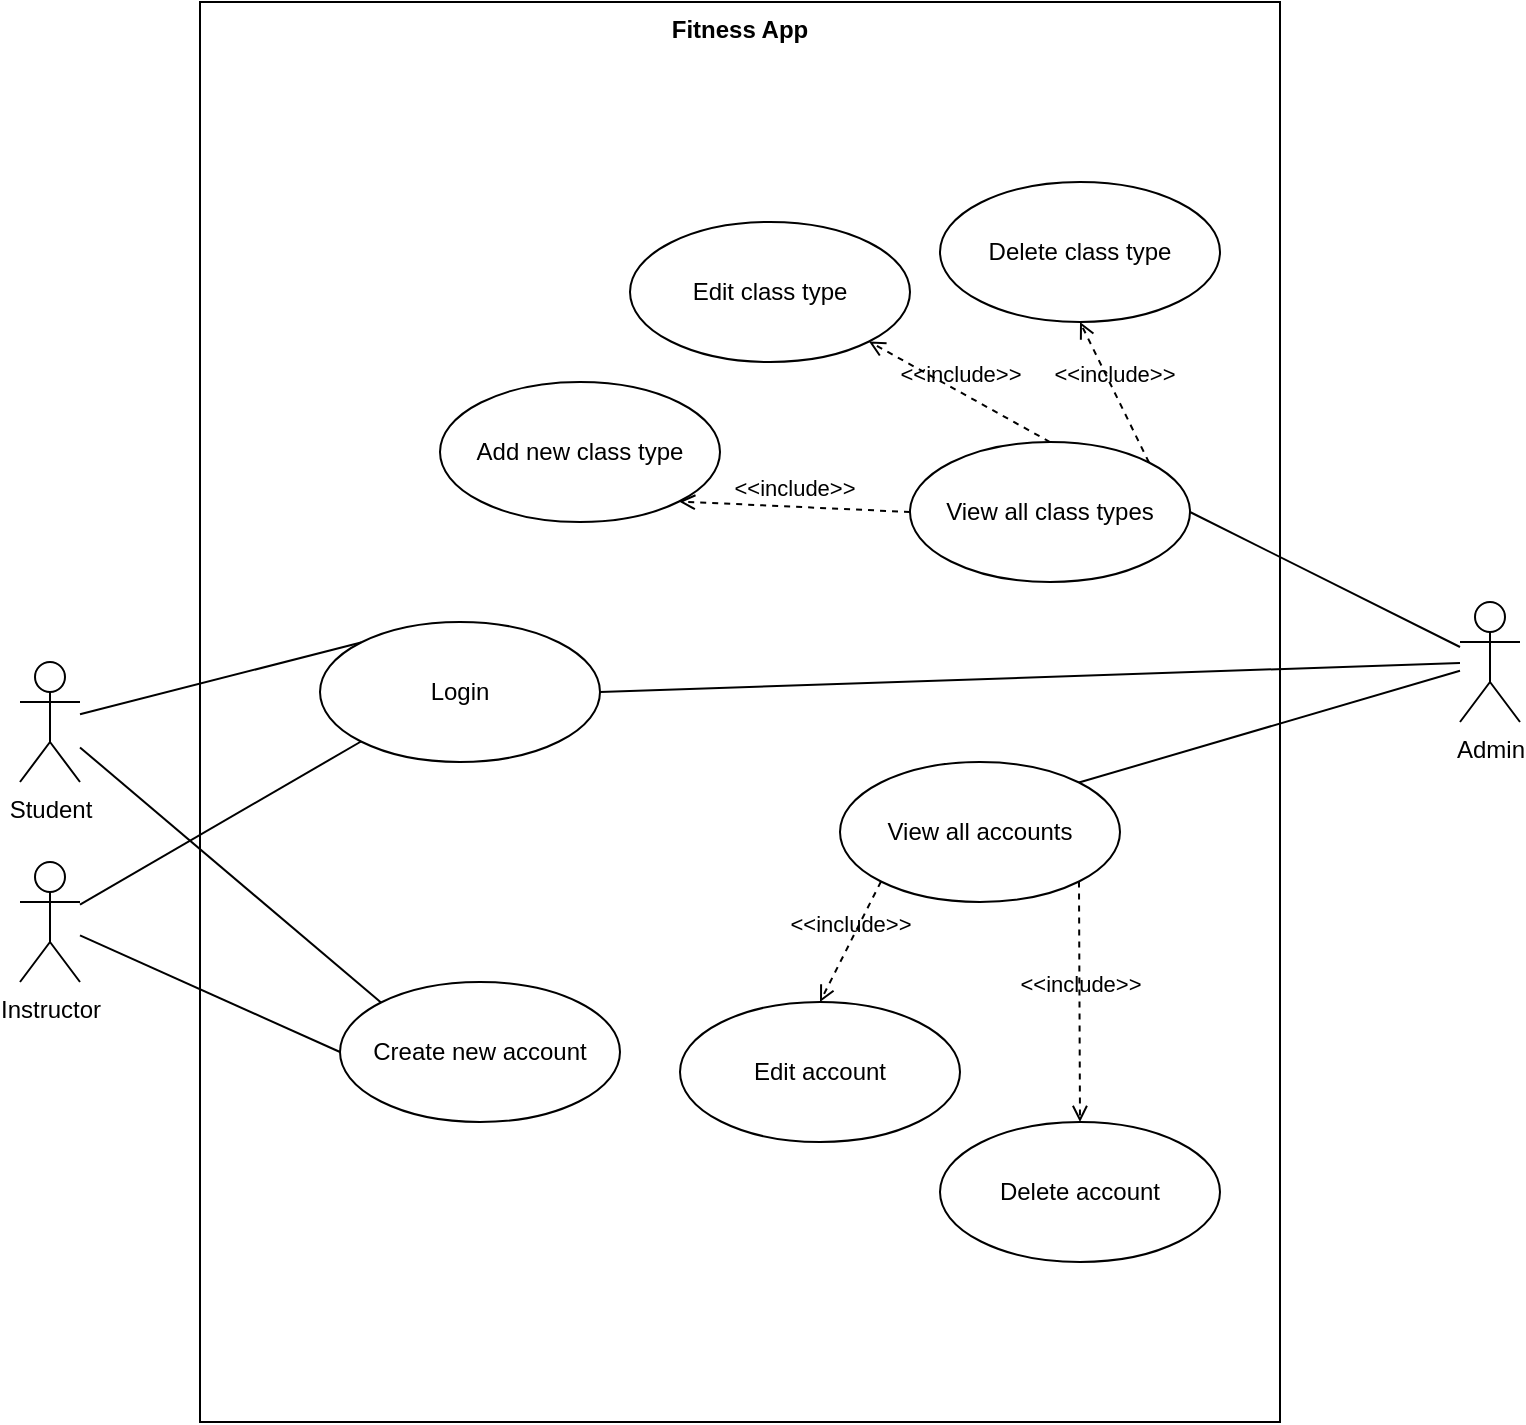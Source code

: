 <mxfile version="15.5.1" type="github">
  <diagram id="MQEOpicp6DECrAetcpWv" name="Page-1">
    <mxGraphModel dx="1278" dy="1679" grid="1" gridSize="10" guides="1" tooltips="1" connect="1" arrows="1" fold="1" page="1" pageScale="1" pageWidth="850" pageHeight="1100" math="0" shadow="0">
      <root>
        <mxCell id="0" />
        <mxCell id="1" parent="0" />
        <mxCell id="frlFuFXN8gr5Wu0OnyQn-2" value="Fitness App" style="shape=rect;html=1;verticalAlign=top;fontStyle=1;whiteSpace=wrap;align=center;" vertex="1" parent="1">
          <mxGeometry x="140" y="-150" width="540" height="710" as="geometry" />
        </mxCell>
        <mxCell id="frlFuFXN8gr5Wu0OnyQn-3" value="Login" style="ellipse;whiteSpace=wrap;html=1;" vertex="1" parent="1">
          <mxGeometry x="200" y="160" width="140" height="70" as="geometry" />
        </mxCell>
        <mxCell id="frlFuFXN8gr5Wu0OnyQn-4" value="Create new account" style="ellipse;whiteSpace=wrap;html=1;" vertex="1" parent="1">
          <mxGeometry x="210" y="340" width="140" height="70" as="geometry" />
        </mxCell>
        <mxCell id="frlFuFXN8gr5Wu0OnyQn-5" value="View all accounts" style="ellipse;whiteSpace=wrap;html=1;" vertex="1" parent="1">
          <mxGeometry x="460" y="230" width="140" height="70" as="geometry" />
        </mxCell>
        <mxCell id="frlFuFXN8gr5Wu0OnyQn-6" style="edgeStyle=orthogonalEdgeStyle;rounded=0;orthogonalLoop=1;jettySize=auto;html=1;exitX=0.5;exitY=1;exitDx=0;exitDy=0;" edge="1" parent="1" source="frlFuFXN8gr5Wu0OnyQn-5" target="frlFuFXN8gr5Wu0OnyQn-5">
          <mxGeometry relative="1" as="geometry" />
        </mxCell>
        <mxCell id="frlFuFXN8gr5Wu0OnyQn-7" value="Edit account" style="ellipse;whiteSpace=wrap;html=1;" vertex="1" parent="1">
          <mxGeometry x="380" y="350" width="140" height="70" as="geometry" />
        </mxCell>
        <mxCell id="frlFuFXN8gr5Wu0OnyQn-8" value="Delete account" style="ellipse;whiteSpace=wrap;html=1;" vertex="1" parent="1">
          <mxGeometry x="510" y="410" width="140" height="70" as="geometry" />
        </mxCell>
        <mxCell id="frlFuFXN8gr5Wu0OnyQn-9" value="View all class types" style="ellipse;whiteSpace=wrap;html=1;" vertex="1" parent="1">
          <mxGeometry x="495" y="70" width="140" height="70" as="geometry" />
        </mxCell>
        <mxCell id="frlFuFXN8gr5Wu0OnyQn-10" value="Add new class type" style="ellipse;whiteSpace=wrap;html=1;" vertex="1" parent="1">
          <mxGeometry x="260" y="40" width="140" height="70" as="geometry" />
        </mxCell>
        <mxCell id="frlFuFXN8gr5Wu0OnyQn-11" value="Edit class type" style="ellipse;whiteSpace=wrap;html=1;" vertex="1" parent="1">
          <mxGeometry x="355" y="-40" width="140" height="70" as="geometry" />
        </mxCell>
        <mxCell id="frlFuFXN8gr5Wu0OnyQn-12" value="Delete class type" style="ellipse;whiteSpace=wrap;html=1;" vertex="1" parent="1">
          <mxGeometry x="510" y="-60" width="140" height="70" as="geometry" />
        </mxCell>
        <mxCell id="frlFuFXN8gr5Wu0OnyQn-13" value="&amp;lt;&amp;lt;include&amp;gt;&amp;gt;" style="edgeStyle=none;html=1;endArrow=open;verticalAlign=bottom;dashed=1;labelBackgroundColor=none;rounded=0;entryX=1;entryY=1;entryDx=0;entryDy=0;exitX=0.5;exitY=0;exitDx=0;exitDy=0;" edge="1" parent="1" source="frlFuFXN8gr5Wu0OnyQn-9" target="frlFuFXN8gr5Wu0OnyQn-11">
          <mxGeometry width="160" relative="1" as="geometry">
            <mxPoint x="340" y="120" as="sourcePoint" />
            <mxPoint x="500" y="120" as="targetPoint" />
          </mxGeometry>
        </mxCell>
        <mxCell id="frlFuFXN8gr5Wu0OnyQn-15" value="&amp;lt;&amp;lt;include&amp;gt;&amp;gt;" style="edgeStyle=none;html=1;endArrow=open;verticalAlign=bottom;dashed=1;labelBackgroundColor=none;rounded=0;exitX=0;exitY=0.5;exitDx=0;exitDy=0;entryX=1;entryY=1;entryDx=0;entryDy=0;" edge="1" parent="1" source="frlFuFXN8gr5Wu0OnyQn-9" target="frlFuFXN8gr5Wu0OnyQn-10">
          <mxGeometry width="160" relative="1" as="geometry">
            <mxPoint x="340" y="120" as="sourcePoint" />
            <mxPoint x="500" y="120" as="targetPoint" />
          </mxGeometry>
        </mxCell>
        <mxCell id="frlFuFXN8gr5Wu0OnyQn-16" value="&amp;lt;&amp;lt;include&amp;gt;&amp;gt;" style="edgeStyle=none;html=1;endArrow=open;verticalAlign=bottom;dashed=1;labelBackgroundColor=none;rounded=0;exitX=1;exitY=0;exitDx=0;exitDy=0;entryX=0.5;entryY=1;entryDx=0;entryDy=0;" edge="1" parent="1" source="frlFuFXN8gr5Wu0OnyQn-9" target="frlFuFXN8gr5Wu0OnyQn-12">
          <mxGeometry width="160" relative="1" as="geometry">
            <mxPoint x="340" y="120" as="sourcePoint" />
            <mxPoint x="500" y="120" as="targetPoint" />
          </mxGeometry>
        </mxCell>
        <mxCell id="frlFuFXN8gr5Wu0OnyQn-17" value="&amp;lt;&amp;lt;include&amp;gt;&amp;gt;" style="edgeStyle=none;html=1;endArrow=open;verticalAlign=bottom;dashed=1;labelBackgroundColor=none;rounded=0;entryX=0.5;entryY=0;entryDx=0;entryDy=0;exitX=0;exitY=1;exitDx=0;exitDy=0;" edge="1" parent="1" source="frlFuFXN8gr5Wu0OnyQn-5" target="frlFuFXN8gr5Wu0OnyQn-7">
          <mxGeometry width="160" relative="1" as="geometry">
            <mxPoint x="340" y="210" as="sourcePoint" />
            <mxPoint x="500" y="210" as="targetPoint" />
          </mxGeometry>
        </mxCell>
        <mxCell id="frlFuFXN8gr5Wu0OnyQn-18" value="&amp;lt;&amp;lt;include&amp;gt;&amp;gt;" style="edgeStyle=none;html=1;endArrow=open;verticalAlign=bottom;dashed=1;labelBackgroundColor=none;rounded=0;entryX=0.5;entryY=0;entryDx=0;entryDy=0;exitX=1;exitY=1;exitDx=0;exitDy=0;" edge="1" parent="1" source="frlFuFXN8gr5Wu0OnyQn-5" target="frlFuFXN8gr5Wu0OnyQn-8">
          <mxGeometry width="160" relative="1" as="geometry">
            <mxPoint x="340" y="210" as="sourcePoint" />
            <mxPoint x="500" y="210" as="targetPoint" />
          </mxGeometry>
        </mxCell>
        <mxCell id="frlFuFXN8gr5Wu0OnyQn-19" value="Student" style="shape=umlActor;html=1;verticalLabelPosition=bottom;verticalAlign=top;align=center;" vertex="1" parent="1">
          <mxGeometry x="50" y="180" width="30" height="60" as="geometry" />
        </mxCell>
        <mxCell id="frlFuFXN8gr5Wu0OnyQn-20" value="Instructor" style="shape=umlActor;html=1;verticalLabelPosition=bottom;verticalAlign=top;align=center;" vertex="1" parent="1">
          <mxGeometry x="50" y="280" width="30" height="60" as="geometry" />
        </mxCell>
        <mxCell id="frlFuFXN8gr5Wu0OnyQn-21" value="Admin" style="shape=umlActor;html=1;verticalLabelPosition=bottom;verticalAlign=top;align=center;" vertex="1" parent="1">
          <mxGeometry x="770" y="150" width="30" height="60" as="geometry" />
        </mxCell>
        <mxCell id="frlFuFXN8gr5Wu0OnyQn-22" value="" style="edgeStyle=none;html=1;endArrow=none;verticalAlign=bottom;rounded=0;entryX=0;entryY=0;entryDx=0;entryDy=0;" edge="1" parent="1" source="frlFuFXN8gr5Wu0OnyQn-19" target="frlFuFXN8gr5Wu0OnyQn-3">
          <mxGeometry width="160" relative="1" as="geometry">
            <mxPoint x="340" y="130" as="sourcePoint" />
            <mxPoint x="500" y="130" as="targetPoint" />
          </mxGeometry>
        </mxCell>
        <mxCell id="frlFuFXN8gr5Wu0OnyQn-23" value="" style="edgeStyle=none;html=1;endArrow=none;verticalAlign=bottom;rounded=0;entryX=0;entryY=1;entryDx=0;entryDy=0;" edge="1" parent="1" source="frlFuFXN8gr5Wu0OnyQn-20" target="frlFuFXN8gr5Wu0OnyQn-3">
          <mxGeometry width="160" relative="1" as="geometry">
            <mxPoint x="340" y="130" as="sourcePoint" />
            <mxPoint x="500" y="130" as="targetPoint" />
          </mxGeometry>
        </mxCell>
        <mxCell id="frlFuFXN8gr5Wu0OnyQn-24" value="" style="edgeStyle=none;html=1;endArrow=none;verticalAlign=bottom;rounded=0;exitX=1;exitY=0.5;exitDx=0;exitDy=0;" edge="1" parent="1" source="frlFuFXN8gr5Wu0OnyQn-3" target="frlFuFXN8gr5Wu0OnyQn-21">
          <mxGeometry width="160" relative="1" as="geometry">
            <mxPoint x="340" y="130" as="sourcePoint" />
            <mxPoint x="500" y="130" as="targetPoint" />
          </mxGeometry>
        </mxCell>
        <mxCell id="frlFuFXN8gr5Wu0OnyQn-25" value="" style="edgeStyle=none;html=1;endArrow=none;verticalAlign=bottom;rounded=0;entryX=0;entryY=0;entryDx=0;entryDy=0;" edge="1" parent="1" source="frlFuFXN8gr5Wu0OnyQn-19" target="frlFuFXN8gr5Wu0OnyQn-4">
          <mxGeometry width="160" relative="1" as="geometry">
            <mxPoint x="340" y="130" as="sourcePoint" />
            <mxPoint x="500" y="130" as="targetPoint" />
          </mxGeometry>
        </mxCell>
        <mxCell id="frlFuFXN8gr5Wu0OnyQn-26" value="" style="edgeStyle=none;html=1;endArrow=none;verticalAlign=bottom;rounded=0;entryX=0;entryY=0.5;entryDx=0;entryDy=0;" edge="1" parent="1" source="frlFuFXN8gr5Wu0OnyQn-20" target="frlFuFXN8gr5Wu0OnyQn-4">
          <mxGeometry width="160" relative="1" as="geometry">
            <mxPoint x="340" y="130" as="sourcePoint" />
            <mxPoint x="500" y="130" as="targetPoint" />
          </mxGeometry>
        </mxCell>
        <mxCell id="frlFuFXN8gr5Wu0OnyQn-27" value="" style="edgeStyle=none;html=1;endArrow=none;verticalAlign=bottom;rounded=0;exitX=1;exitY=0.5;exitDx=0;exitDy=0;" edge="1" parent="1" source="frlFuFXN8gr5Wu0OnyQn-9" target="frlFuFXN8gr5Wu0OnyQn-21">
          <mxGeometry width="160" relative="1" as="geometry">
            <mxPoint x="340" y="220" as="sourcePoint" />
            <mxPoint x="500" y="220" as="targetPoint" />
          </mxGeometry>
        </mxCell>
        <mxCell id="frlFuFXN8gr5Wu0OnyQn-28" value="" style="edgeStyle=none;html=1;endArrow=none;verticalAlign=bottom;rounded=0;exitX=1;exitY=0;exitDx=0;exitDy=0;" edge="1" parent="1" source="frlFuFXN8gr5Wu0OnyQn-5" target="frlFuFXN8gr5Wu0OnyQn-21">
          <mxGeometry width="160" relative="1" as="geometry">
            <mxPoint x="340" y="220" as="sourcePoint" />
            <mxPoint x="500" y="220" as="targetPoint" />
          </mxGeometry>
        </mxCell>
      </root>
    </mxGraphModel>
  </diagram>
</mxfile>

